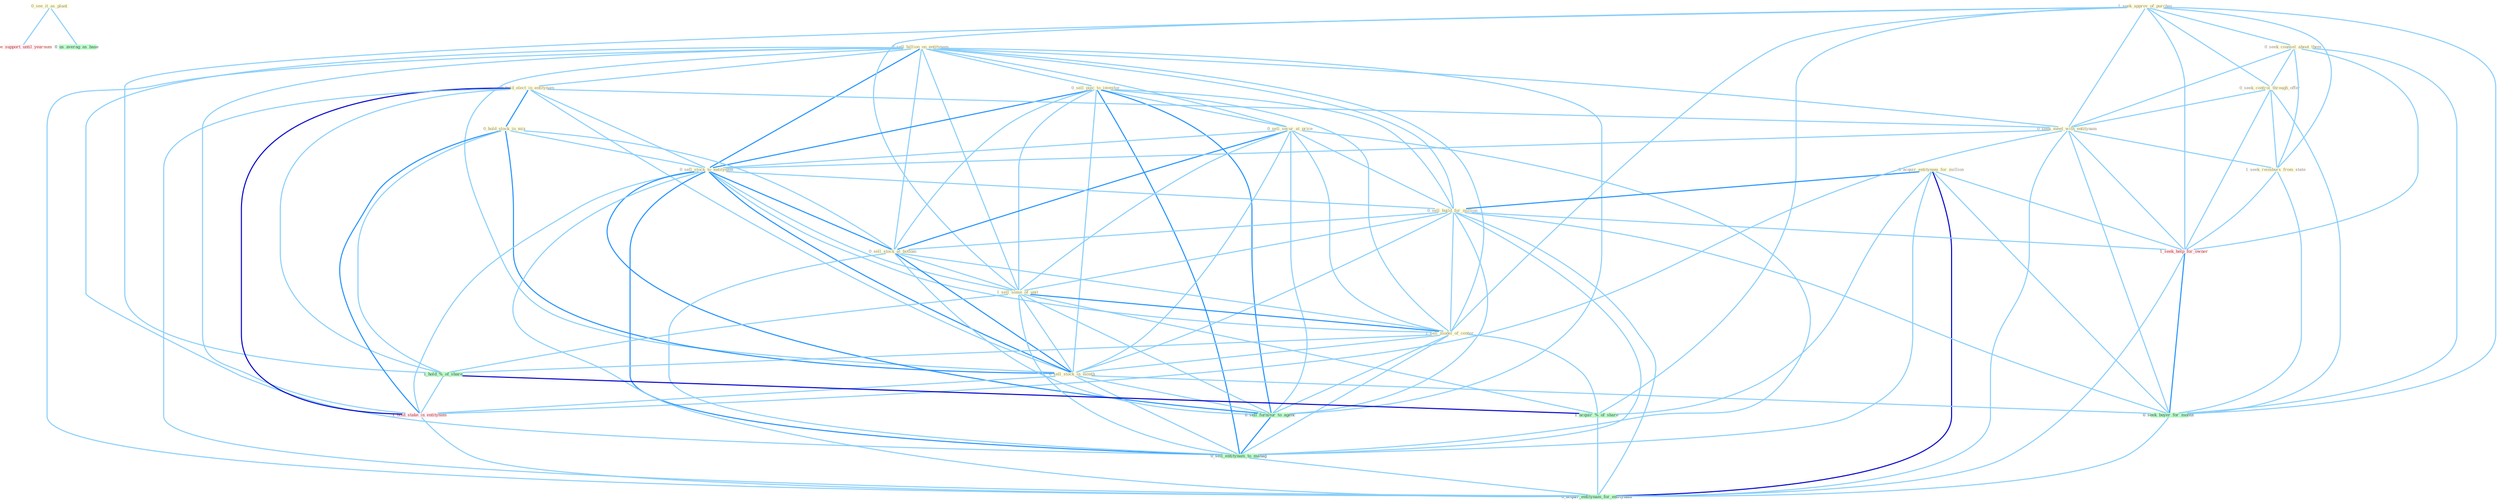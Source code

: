 Graph G{ 
    node
    [shape=polygon,style=filled,width=.5,height=.06,color="#BDFCC9",fixedsize=true,fontsize=4,
    fontcolor="#2f4f4f"];
    {node
    [color="#ffffe0", fontcolor="#8b7d6b"] "0_see_it_as_plant " "0_sell_billion_on_entitynam " "1_seek_approv_of_purchas " "0_sell_piec_to_investor " "0_seek_counsel_about_them " "0_seek_control_through_offer " "0_hold_elect_in_entitynam " "0_sell_secur_at_price " "0_hold_stock_in_mix " "0_acquir_entitynam_for_million " "0_seek_meet_with_entitynam " "0_sell_stock_to_entitynam " "0_sell_build_for_million " "0_sell_stock_at_bottom " "1_sell_some_of_unit " "1_sell_model_of_center " "0_sell_stock_in_month " "1_seek_reimburs_from_state "}
{node [color="#fff0f5", fontcolor="#b22222"] "1_hold_stake_in_entitynam " "1_seek_help_for_owner " "1_see_support_until_yearnum "}
edge [color="#B0E2FF"];

	"0_see_it_as_plant " -- "1_see_support_until_yearnum " [w="1", color="#87cefa" ];
	"0_see_it_as_plant " -- "0_us_averag_as_base " [w="1", color="#87cefa" ];
	"0_sell_billion_on_entitynam " -- "0_sell_piec_to_investor " [w="1", color="#87cefa" ];
	"0_sell_billion_on_entitynam " -- "0_hold_elect_in_entitynam " [w="1", color="#87cefa" ];
	"0_sell_billion_on_entitynam " -- "0_sell_secur_at_price " [w="1", color="#87cefa" ];
	"0_sell_billion_on_entitynam " -- "0_seek_meet_with_entitynam " [w="1", color="#87cefa" ];
	"0_sell_billion_on_entitynam " -- "0_sell_stock_to_entitynam " [w="2", color="#1e90ff" , len=0.8];
	"0_sell_billion_on_entitynam " -- "0_sell_build_for_million " [w="1", color="#87cefa" ];
	"0_sell_billion_on_entitynam " -- "0_sell_stock_at_bottom " [w="1", color="#87cefa" ];
	"0_sell_billion_on_entitynam " -- "1_sell_some_of_unit " [w="1", color="#87cefa" ];
	"0_sell_billion_on_entitynam " -- "1_sell_model_of_center " [w="1", color="#87cefa" ];
	"0_sell_billion_on_entitynam " -- "0_sell_stock_in_month " [w="1", color="#87cefa" ];
	"0_sell_billion_on_entitynam " -- "1_hold_stake_in_entitynam " [w="1", color="#87cefa" ];
	"0_sell_billion_on_entitynam " -- "0_sell_furnitur_to_agenc " [w="1", color="#87cefa" ];
	"0_sell_billion_on_entitynam " -- "0_sell_entitynam_to_manag " [w="1", color="#87cefa" ];
	"0_sell_billion_on_entitynam " -- "0_acquir_entitynam_for_entitynam " [w="1", color="#87cefa" ];
	"1_seek_approv_of_purchas " -- "0_seek_counsel_about_them " [w="1", color="#87cefa" ];
	"1_seek_approv_of_purchas " -- "0_seek_control_through_offer " [w="1", color="#87cefa" ];
	"1_seek_approv_of_purchas " -- "0_seek_meet_with_entitynam " [w="1", color="#87cefa" ];
	"1_seek_approv_of_purchas " -- "1_sell_some_of_unit " [w="1", color="#87cefa" ];
	"1_seek_approv_of_purchas " -- "1_sell_model_of_center " [w="1", color="#87cefa" ];
	"1_seek_approv_of_purchas " -- "1_seek_reimburs_from_state " [w="1", color="#87cefa" ];
	"1_seek_approv_of_purchas " -- "1_hold_%_of_share " [w="1", color="#87cefa" ];
	"1_seek_approv_of_purchas " -- "1_seek_help_for_owner " [w="1", color="#87cefa" ];
	"1_seek_approv_of_purchas " -- "0_seek_buyer_for_month " [w="1", color="#87cefa" ];
	"1_seek_approv_of_purchas " -- "1_acquir_%_of_share " [w="1", color="#87cefa" ];
	"0_sell_piec_to_investor " -- "0_sell_secur_at_price " [w="1", color="#87cefa" ];
	"0_sell_piec_to_investor " -- "0_sell_stock_to_entitynam " [w="2", color="#1e90ff" , len=0.8];
	"0_sell_piec_to_investor " -- "0_sell_build_for_million " [w="1", color="#87cefa" ];
	"0_sell_piec_to_investor " -- "0_sell_stock_at_bottom " [w="1", color="#87cefa" ];
	"0_sell_piec_to_investor " -- "1_sell_some_of_unit " [w="1", color="#87cefa" ];
	"0_sell_piec_to_investor " -- "1_sell_model_of_center " [w="1", color="#87cefa" ];
	"0_sell_piec_to_investor " -- "0_sell_stock_in_month " [w="1", color="#87cefa" ];
	"0_sell_piec_to_investor " -- "0_sell_furnitur_to_agenc " [w="2", color="#1e90ff" , len=0.8];
	"0_sell_piec_to_investor " -- "0_sell_entitynam_to_manag " [w="2", color="#1e90ff" , len=0.8];
	"0_seek_counsel_about_them " -- "0_seek_control_through_offer " [w="1", color="#87cefa" ];
	"0_seek_counsel_about_them " -- "0_seek_meet_with_entitynam " [w="1", color="#87cefa" ];
	"0_seek_counsel_about_them " -- "1_seek_reimburs_from_state " [w="1", color="#87cefa" ];
	"0_seek_counsel_about_them " -- "1_seek_help_for_owner " [w="1", color="#87cefa" ];
	"0_seek_counsel_about_them " -- "0_seek_buyer_for_month " [w="1", color="#87cefa" ];
	"0_seek_control_through_offer " -- "0_seek_meet_with_entitynam " [w="1", color="#87cefa" ];
	"0_seek_control_through_offer " -- "1_seek_reimburs_from_state " [w="1", color="#87cefa" ];
	"0_seek_control_through_offer " -- "1_seek_help_for_owner " [w="1", color="#87cefa" ];
	"0_seek_control_through_offer " -- "0_seek_buyer_for_month " [w="1", color="#87cefa" ];
	"0_hold_elect_in_entitynam " -- "0_hold_stock_in_mix " [w="2", color="#1e90ff" , len=0.8];
	"0_hold_elect_in_entitynam " -- "0_seek_meet_with_entitynam " [w="1", color="#87cefa" ];
	"0_hold_elect_in_entitynam " -- "0_sell_stock_to_entitynam " [w="1", color="#87cefa" ];
	"0_hold_elect_in_entitynam " -- "0_sell_stock_in_month " [w="1", color="#87cefa" ];
	"0_hold_elect_in_entitynam " -- "1_hold_%_of_share " [w="1", color="#87cefa" ];
	"0_hold_elect_in_entitynam " -- "1_hold_stake_in_entitynam " [w="3", color="#0000cd" , len=0.6];
	"0_hold_elect_in_entitynam " -- "0_acquir_entitynam_for_entitynam " [w="1", color="#87cefa" ];
	"0_sell_secur_at_price " -- "0_sell_stock_to_entitynam " [w="1", color="#87cefa" ];
	"0_sell_secur_at_price " -- "0_sell_build_for_million " [w="1", color="#87cefa" ];
	"0_sell_secur_at_price " -- "0_sell_stock_at_bottom " [w="2", color="#1e90ff" , len=0.8];
	"0_sell_secur_at_price " -- "1_sell_some_of_unit " [w="1", color="#87cefa" ];
	"0_sell_secur_at_price " -- "1_sell_model_of_center " [w="1", color="#87cefa" ];
	"0_sell_secur_at_price " -- "0_sell_stock_in_month " [w="1", color="#87cefa" ];
	"0_sell_secur_at_price " -- "0_sell_furnitur_to_agenc " [w="1", color="#87cefa" ];
	"0_sell_secur_at_price " -- "0_sell_entitynam_to_manag " [w="1", color="#87cefa" ];
	"0_hold_stock_in_mix " -- "0_sell_stock_to_entitynam " [w="1", color="#87cefa" ];
	"0_hold_stock_in_mix " -- "0_sell_stock_at_bottom " [w="1", color="#87cefa" ];
	"0_hold_stock_in_mix " -- "0_sell_stock_in_month " [w="2", color="#1e90ff" , len=0.8];
	"0_hold_stock_in_mix " -- "1_hold_%_of_share " [w="1", color="#87cefa" ];
	"0_hold_stock_in_mix " -- "1_hold_stake_in_entitynam " [w="2", color="#1e90ff" , len=0.8];
	"0_acquir_entitynam_for_million " -- "0_sell_build_for_million " [w="2", color="#1e90ff" , len=0.8];
	"0_acquir_entitynam_for_million " -- "1_seek_help_for_owner " [w="1", color="#87cefa" ];
	"0_acquir_entitynam_for_million " -- "0_seek_buyer_for_month " [w="1", color="#87cefa" ];
	"0_acquir_entitynam_for_million " -- "1_acquir_%_of_share " [w="1", color="#87cefa" ];
	"0_acquir_entitynam_for_million " -- "0_sell_entitynam_to_manag " [w="1", color="#87cefa" ];
	"0_acquir_entitynam_for_million " -- "0_acquir_entitynam_for_entitynam " [w="3", color="#0000cd" , len=0.6];
	"0_seek_meet_with_entitynam " -- "0_sell_stock_to_entitynam " [w="1", color="#87cefa" ];
	"0_seek_meet_with_entitynam " -- "1_seek_reimburs_from_state " [w="1", color="#87cefa" ];
	"0_seek_meet_with_entitynam " -- "1_hold_stake_in_entitynam " [w="1", color="#87cefa" ];
	"0_seek_meet_with_entitynam " -- "1_seek_help_for_owner " [w="1", color="#87cefa" ];
	"0_seek_meet_with_entitynam " -- "0_seek_buyer_for_month " [w="1", color="#87cefa" ];
	"0_seek_meet_with_entitynam " -- "0_acquir_entitynam_for_entitynam " [w="1", color="#87cefa" ];
	"0_sell_stock_to_entitynam " -- "0_sell_build_for_million " [w="1", color="#87cefa" ];
	"0_sell_stock_to_entitynam " -- "0_sell_stock_at_bottom " [w="2", color="#1e90ff" , len=0.8];
	"0_sell_stock_to_entitynam " -- "1_sell_some_of_unit " [w="1", color="#87cefa" ];
	"0_sell_stock_to_entitynam " -- "1_sell_model_of_center " [w="1", color="#87cefa" ];
	"0_sell_stock_to_entitynam " -- "0_sell_stock_in_month " [w="2", color="#1e90ff" , len=0.8];
	"0_sell_stock_to_entitynam " -- "1_hold_stake_in_entitynam " [w="1", color="#87cefa" ];
	"0_sell_stock_to_entitynam " -- "0_sell_furnitur_to_agenc " [w="2", color="#1e90ff" , len=0.8];
	"0_sell_stock_to_entitynam " -- "0_sell_entitynam_to_manag " [w="2", color="#1e90ff" , len=0.8];
	"0_sell_stock_to_entitynam " -- "0_acquir_entitynam_for_entitynam " [w="1", color="#87cefa" ];
	"0_sell_build_for_million " -- "0_sell_stock_at_bottom " [w="1", color="#87cefa" ];
	"0_sell_build_for_million " -- "1_sell_some_of_unit " [w="1", color="#87cefa" ];
	"0_sell_build_for_million " -- "1_sell_model_of_center " [w="1", color="#87cefa" ];
	"0_sell_build_for_million " -- "0_sell_stock_in_month " [w="1", color="#87cefa" ];
	"0_sell_build_for_million " -- "1_seek_help_for_owner " [w="1", color="#87cefa" ];
	"0_sell_build_for_million " -- "0_seek_buyer_for_month " [w="1", color="#87cefa" ];
	"0_sell_build_for_million " -- "0_sell_furnitur_to_agenc " [w="1", color="#87cefa" ];
	"0_sell_build_for_million " -- "0_sell_entitynam_to_manag " [w="1", color="#87cefa" ];
	"0_sell_build_for_million " -- "0_acquir_entitynam_for_entitynam " [w="1", color="#87cefa" ];
	"0_sell_stock_at_bottom " -- "1_sell_some_of_unit " [w="1", color="#87cefa" ];
	"0_sell_stock_at_bottom " -- "1_sell_model_of_center " [w="1", color="#87cefa" ];
	"0_sell_stock_at_bottom " -- "0_sell_stock_in_month " [w="2", color="#1e90ff" , len=0.8];
	"0_sell_stock_at_bottom " -- "0_sell_furnitur_to_agenc " [w="1", color="#87cefa" ];
	"0_sell_stock_at_bottom " -- "0_sell_entitynam_to_manag " [w="1", color="#87cefa" ];
	"1_sell_some_of_unit " -- "1_sell_model_of_center " [w="2", color="#1e90ff" , len=0.8];
	"1_sell_some_of_unit " -- "0_sell_stock_in_month " [w="1", color="#87cefa" ];
	"1_sell_some_of_unit " -- "1_hold_%_of_share " [w="1", color="#87cefa" ];
	"1_sell_some_of_unit " -- "1_acquir_%_of_share " [w="1", color="#87cefa" ];
	"1_sell_some_of_unit " -- "0_sell_furnitur_to_agenc " [w="1", color="#87cefa" ];
	"1_sell_some_of_unit " -- "0_sell_entitynam_to_manag " [w="1", color="#87cefa" ];
	"1_sell_model_of_center " -- "0_sell_stock_in_month " [w="1", color="#87cefa" ];
	"1_sell_model_of_center " -- "1_hold_%_of_share " [w="1", color="#87cefa" ];
	"1_sell_model_of_center " -- "1_acquir_%_of_share " [w="1", color="#87cefa" ];
	"1_sell_model_of_center " -- "0_sell_furnitur_to_agenc " [w="1", color="#87cefa" ];
	"1_sell_model_of_center " -- "0_sell_entitynam_to_manag " [w="1", color="#87cefa" ];
	"0_sell_stock_in_month " -- "1_hold_stake_in_entitynam " [w="1", color="#87cefa" ];
	"0_sell_stock_in_month " -- "0_seek_buyer_for_month " [w="1", color="#87cefa" ];
	"0_sell_stock_in_month " -- "0_sell_furnitur_to_agenc " [w="1", color="#87cefa" ];
	"0_sell_stock_in_month " -- "0_sell_entitynam_to_manag " [w="1", color="#87cefa" ];
	"1_seek_reimburs_from_state " -- "1_seek_help_for_owner " [w="1", color="#87cefa" ];
	"1_seek_reimburs_from_state " -- "0_seek_buyer_for_month " [w="1", color="#87cefa" ];
	"1_hold_%_of_share " -- "1_hold_stake_in_entitynam " [w="1", color="#87cefa" ];
	"1_hold_%_of_share " -- "1_acquir_%_of_share " [w="3", color="#0000cd" , len=0.6];
	"1_hold_stake_in_entitynam " -- "0_acquir_entitynam_for_entitynam " [w="1", color="#87cefa" ];
	"1_seek_help_for_owner " -- "0_seek_buyer_for_month " [w="2", color="#1e90ff" , len=0.8];
	"1_seek_help_for_owner " -- "0_acquir_entitynam_for_entitynam " [w="1", color="#87cefa" ];
	"0_seek_buyer_for_month " -- "0_acquir_entitynam_for_entitynam " [w="1", color="#87cefa" ];
	"1_acquir_%_of_share " -- "0_acquir_entitynam_for_entitynam " [w="1", color="#87cefa" ];
	"0_sell_furnitur_to_agenc " -- "0_sell_entitynam_to_manag " [w="2", color="#1e90ff" , len=0.8];
	"0_sell_entitynam_to_manag " -- "0_acquir_entitynam_for_entitynam " [w="1", color="#87cefa" ];
}